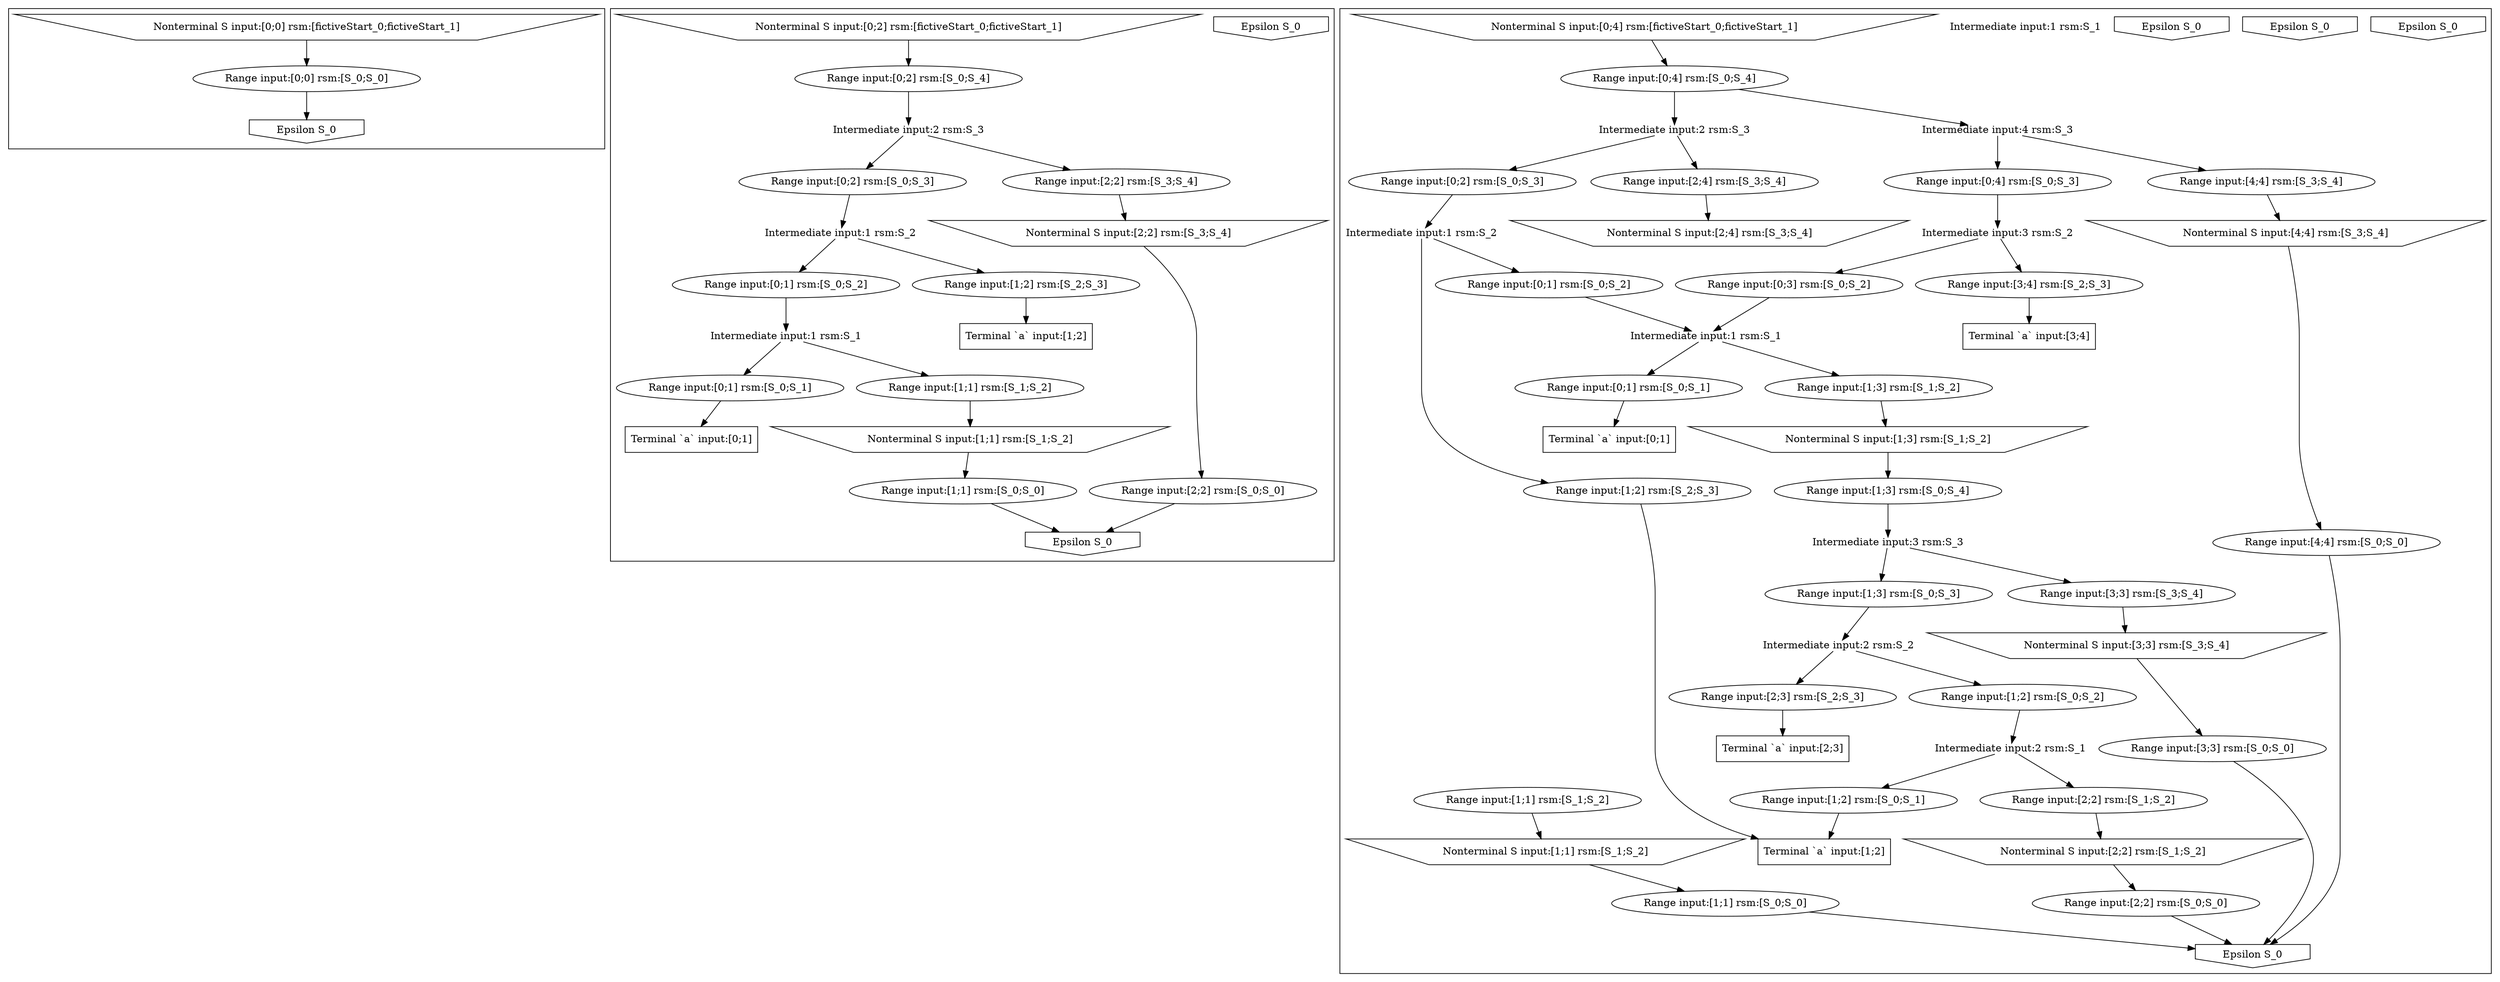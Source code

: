 digraph g {
labelloc="t"
label=""
subgraph cluster_0{
labelloc="t"
_0_0 [label = "Epsilon S_0", shape = invhouse]
_0_1 [label = "Nonterminal S input:[0;0] rsm:[fictiveStart_0;fictiveStart_1]", shape = invtrapezium]
_0_2 [label = "Range input:[0;0] rsm:[S_0;S_0]", shape = ellipse]
_0_1->_0_2
_0_2->_0_0
}

subgraph cluster_1{
labelloc="t"
_1_0 [label = "Epsilon S_0", shape = invhouse]
_1_1 [label = "Epsilon S_0", shape = invhouse]
_1_2 [label = "Intermediate input:1 rsm:S_1", shape = plain]
_1_3 [label = "Intermediate input:1 rsm:S_2", shape = plain]
_1_4 [label = "Intermediate input:2 rsm:S_3", shape = plain]
_1_5 [label = "Nonterminal S input:[0;2] rsm:[fictiveStart_0;fictiveStart_1]", shape = invtrapezium]
_1_6 [label = "Nonterminal S input:[1;1] rsm:[S_1;S_2]", shape = invtrapezium]
_1_7 [label = "Nonterminal S input:[2;2] rsm:[S_3;S_4]", shape = invtrapezium]
_1_8 [label = "Range input:[0;1] rsm:[S_0;S_1]", shape = ellipse]
_1_9 [label = "Range input:[0;1] rsm:[S_0;S_2]", shape = ellipse]
_1_10 [label = "Range input:[0;2] rsm:[S_0;S_3]", shape = ellipse]
_1_11 [label = "Range input:[0;2] rsm:[S_0;S_4]", shape = ellipse]
_1_12 [label = "Range input:[1;1] rsm:[S_0;S_0]", shape = ellipse]
_1_13 [label = "Range input:[1;1] rsm:[S_1;S_2]", shape = ellipse]
_1_14 [label = "Range input:[1;2] rsm:[S_2;S_3]", shape = ellipse]
_1_15 [label = "Range input:[2;2] rsm:[S_0;S_0]", shape = ellipse]
_1_16 [label = "Range input:[2;2] rsm:[S_3;S_4]", shape = ellipse]
_1_17 [label = "Terminal `a` input:[0;1]", shape = rectangle]
_1_18 [label = "Terminal `a` input:[1;2]", shape = rectangle]
_1_2->_1_8
_1_2->_1_13
_1_3->_1_9
_1_3->_1_14
_1_4->_1_10
_1_4->_1_16
_1_5->_1_11
_1_6->_1_12
_1_7->_1_15
_1_8->_1_17
_1_9->_1_2
_1_10->_1_3
_1_11->_1_4
_1_12->_1_0
_1_13->_1_6
_1_14->_1_18
_1_15->_1_0
_1_16->_1_7
}

subgraph cluster_2{
labelloc="t"
_2_0 [label = "Epsilon S_0", shape = invhouse]
_2_1 [label = "Epsilon S_0", shape = invhouse]
_2_2 [label = "Epsilon S_0", shape = invhouse]
_2_3 [label = "Epsilon S_0", shape = invhouse]
_2_4 [label = "Intermediate input:1 rsm:S_1", shape = plain]
_2_5 [label = "Intermediate input:1 rsm:S_1", shape = plain]
_2_6 [label = "Intermediate input:1 rsm:S_2", shape = plain]
_2_7 [label = "Intermediate input:2 rsm:S_1", shape = plain]
_2_8 [label = "Intermediate input:2 rsm:S_2", shape = plain]
_2_9 [label = "Intermediate input:2 rsm:S_3", shape = plain]
_2_10 [label = "Intermediate input:3 rsm:S_2", shape = plain]
_2_11 [label = "Intermediate input:3 rsm:S_3", shape = plain]
_2_12 [label = "Intermediate input:4 rsm:S_3", shape = plain]
_2_13 [label = "Nonterminal S input:[0;4] rsm:[fictiveStart_0;fictiveStart_1]", shape = invtrapezium]
_2_14 [label = "Nonterminal S input:[1;1] rsm:[S_1;S_2]", shape = invtrapezium]
_2_15 [label = "Nonterminal S input:[1;3] rsm:[S_1;S_2]", shape = invtrapezium]
_2_16 [label = "Nonterminal S input:[2;2] rsm:[S_1;S_2]", shape = invtrapezium]
_2_17 [label = "Nonterminal S input:[2;4] rsm:[S_3;S_4]", shape = invtrapezium]
_2_18 [label = "Nonterminal S input:[3;3] rsm:[S_3;S_4]", shape = invtrapezium]
_2_19 [label = "Nonterminal S input:[4;4] rsm:[S_3;S_4]", shape = invtrapezium]
_2_20 [label = "Range input:[0;1] rsm:[S_0;S_1]", shape = ellipse]
_2_21 [label = "Range input:[0;1] rsm:[S_0;S_2]", shape = ellipse]
_2_22 [label = "Range input:[0;2] rsm:[S_0;S_3]", shape = ellipse]
_2_23 [label = "Range input:[0;3] rsm:[S_0;S_2]", shape = ellipse]
_2_24 [label = "Range input:[0;4] rsm:[S_0;S_3]", shape = ellipse]
_2_25 [label = "Range input:[0;4] rsm:[S_0;S_4]", shape = ellipse]
_2_26 [label = "Range input:[1;1] rsm:[S_0;S_0]", shape = ellipse]
_2_27 [label = "Range input:[1;1] rsm:[S_1;S_2]", shape = ellipse]
_2_28 [label = "Range input:[1;2] rsm:[S_0;S_1]", shape = ellipse]
_2_29 [label = "Range input:[1;2] rsm:[S_0;S_2]", shape = ellipse]
_2_30 [label = "Range input:[1;2] rsm:[S_2;S_3]", shape = ellipse]
_2_31 [label = "Range input:[1;3] rsm:[S_0;S_3]", shape = ellipse]
_2_32 [label = "Range input:[1;3] rsm:[S_0;S_4]", shape = ellipse]
_2_33 [label = "Range input:[1;3] rsm:[S_1;S_2]", shape = ellipse]
_2_34 [label = "Range input:[2;2] rsm:[S_0;S_0]", shape = ellipse]
_2_35 [label = "Range input:[2;2] rsm:[S_1;S_2]", shape = ellipse]
_2_36 [label = "Range input:[2;3] rsm:[S_2;S_3]", shape = ellipse]
_2_37 [label = "Range input:[2;4] rsm:[S_3;S_4]", shape = ellipse]
_2_38 [label = "Range input:[3;3] rsm:[S_0;S_0]", shape = ellipse]
_2_39 [label = "Range input:[3;3] rsm:[S_3;S_4]", shape = ellipse]
_2_40 [label = "Range input:[3;4] rsm:[S_2;S_3]", shape = ellipse]
_2_41 [label = "Range input:[4;4] rsm:[S_0;S_0]", shape = ellipse]
_2_42 [label = "Range input:[4;4] rsm:[S_3;S_4]", shape = ellipse]
_2_43 [label = "Terminal `a` input:[0;1]", shape = rectangle]
_2_44 [label = "Terminal `a` input:[1;2]", shape = rectangle]
_2_45 [label = "Terminal `a` input:[2;3]", shape = rectangle]
_2_46 [label = "Terminal `a` input:[3;4]", shape = rectangle]
_2_4->_2_20
_2_4->_2_33
_2_6->_2_21
_2_6->_2_30
_2_7->_2_28
_2_7->_2_35
_2_8->_2_29
_2_8->_2_36
_2_9->_2_22
_2_9->_2_37
_2_10->_2_23
_2_10->_2_40
_2_11->_2_31
_2_11->_2_39
_2_12->_2_24
_2_12->_2_42
_2_13->_2_25
_2_14->_2_26
_2_15->_2_32
_2_16->_2_34
_2_18->_2_38
_2_19->_2_41
_2_20->_2_43
_2_21->_2_4
_2_22->_2_6
_2_23->_2_4
_2_24->_2_10
_2_25->_2_12
_2_25->_2_9
_2_26->_2_0
_2_27->_2_14
_2_28->_2_44
_2_29->_2_7
_2_30->_2_44
_2_31->_2_8
_2_32->_2_11
_2_33->_2_15
_2_34->_2_0
_2_35->_2_16
_2_36->_2_45
_2_37->_2_17
_2_38->_2_0
_2_39->_2_18
_2_40->_2_46
_2_41->_2_0
_2_42->_2_19
}

}
